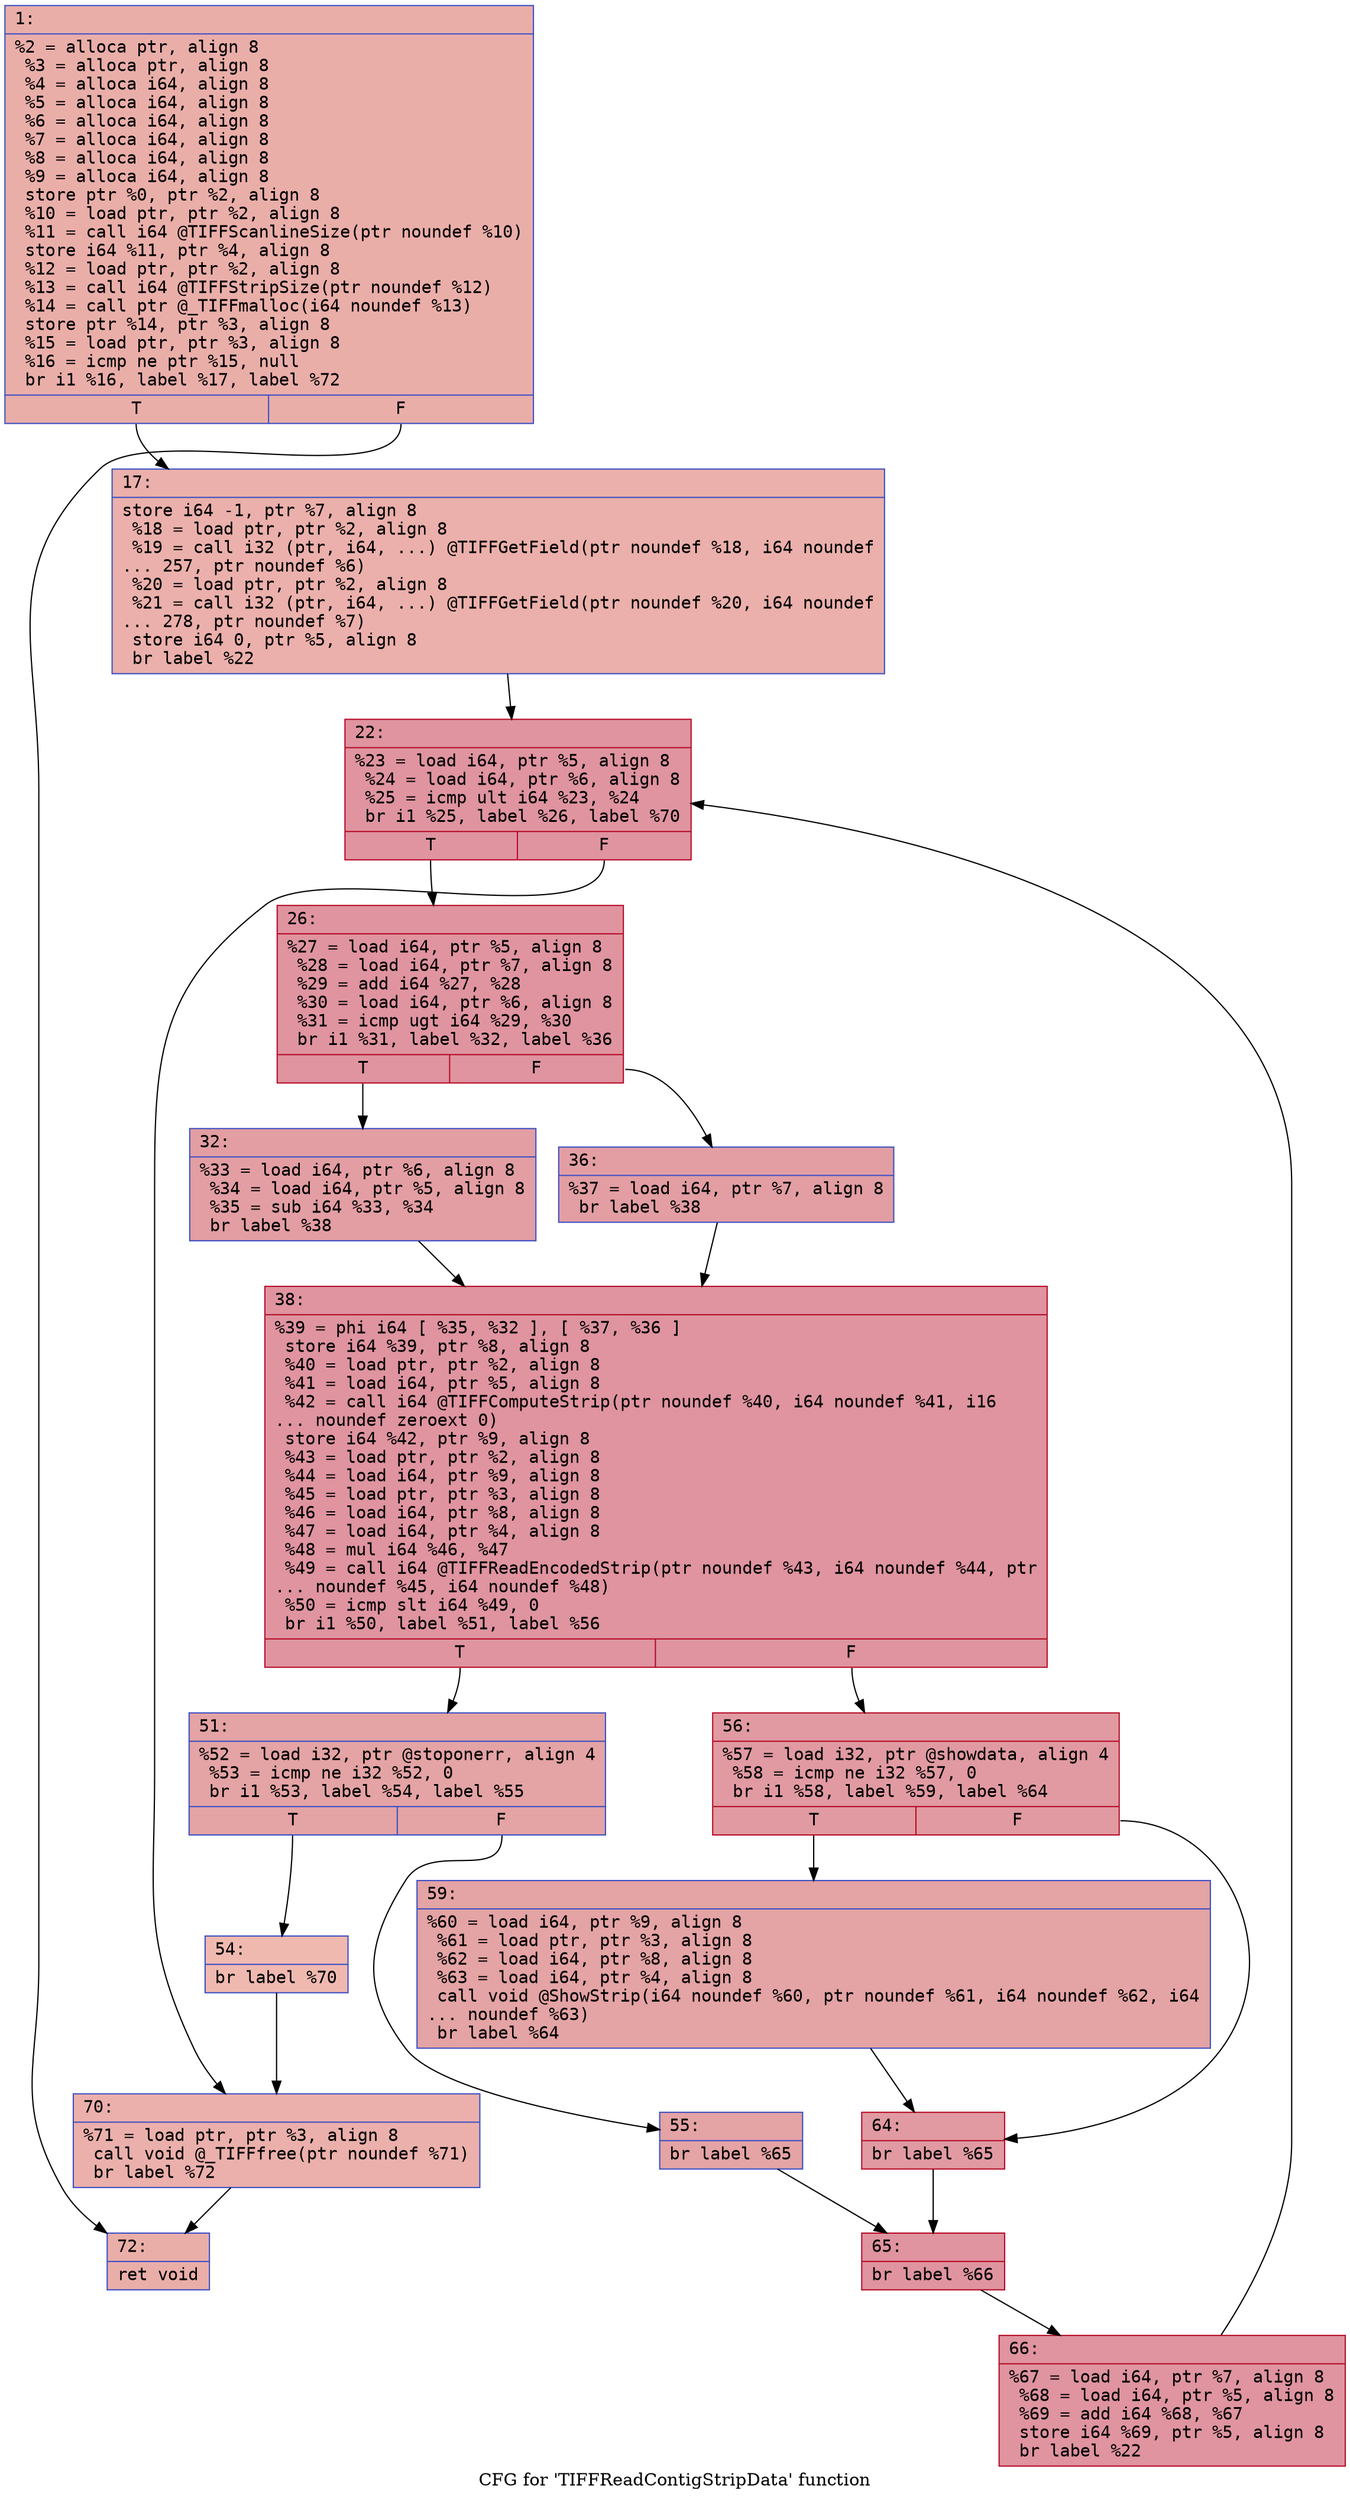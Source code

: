 digraph "CFG for 'TIFFReadContigStripData' function" {
	label="CFG for 'TIFFReadContigStripData' function";

	Node0x600003407980 [shape=record,color="#3d50c3ff", style=filled, fillcolor="#d0473d70" fontname="Courier",label="{1:\l|  %2 = alloca ptr, align 8\l  %3 = alloca ptr, align 8\l  %4 = alloca i64, align 8\l  %5 = alloca i64, align 8\l  %6 = alloca i64, align 8\l  %7 = alloca i64, align 8\l  %8 = alloca i64, align 8\l  %9 = alloca i64, align 8\l  store ptr %0, ptr %2, align 8\l  %10 = load ptr, ptr %2, align 8\l  %11 = call i64 @TIFFScanlineSize(ptr noundef %10)\l  store i64 %11, ptr %4, align 8\l  %12 = load ptr, ptr %2, align 8\l  %13 = call i64 @TIFFStripSize(ptr noundef %12)\l  %14 = call ptr @_TIFFmalloc(i64 noundef %13)\l  store ptr %14, ptr %3, align 8\l  %15 = load ptr, ptr %3, align 8\l  %16 = icmp ne ptr %15, null\l  br i1 %16, label %17, label %72\l|{<s0>T|<s1>F}}"];
	Node0x600003407980:s0 -> Node0x6000034079d0[tooltip="1 -> 17\nProbability 62.50%" ];
	Node0x600003407980:s1 -> Node0x600003407e80[tooltip="1 -> 72\nProbability 37.50%" ];
	Node0x6000034079d0 [shape=record,color="#3d50c3ff", style=filled, fillcolor="#d24b4070" fontname="Courier",label="{17:\l|  store i64 -1, ptr %7, align 8\l  %18 = load ptr, ptr %2, align 8\l  %19 = call i32 (ptr, i64, ...) @TIFFGetField(ptr noundef %18, i64 noundef\l... 257, ptr noundef %6)\l  %20 = load ptr, ptr %2, align 8\l  %21 = call i32 (ptr, i64, ...) @TIFFGetField(ptr noundef %20, i64 noundef\l... 278, ptr noundef %7)\l  store i64 0, ptr %5, align 8\l  br label %22\l}"];
	Node0x6000034079d0 -> Node0x600003407a20[tooltip="17 -> 22\nProbability 100.00%" ];
	Node0x600003407a20 [shape=record,color="#b70d28ff", style=filled, fillcolor="#b70d2870" fontname="Courier",label="{22:\l|  %23 = load i64, ptr %5, align 8\l  %24 = load i64, ptr %6, align 8\l  %25 = icmp ult i64 %23, %24\l  br i1 %25, label %26, label %70\l|{<s0>T|<s1>F}}"];
	Node0x600003407a20:s0 -> Node0x600003407a70[tooltip="22 -> 26\nProbability 96.88%" ];
	Node0x600003407a20:s1 -> Node0x600003407e30[tooltip="22 -> 70\nProbability 3.12%" ];
	Node0x600003407a70 [shape=record,color="#b70d28ff", style=filled, fillcolor="#b70d2870" fontname="Courier",label="{26:\l|  %27 = load i64, ptr %5, align 8\l  %28 = load i64, ptr %7, align 8\l  %29 = add i64 %27, %28\l  %30 = load i64, ptr %6, align 8\l  %31 = icmp ugt i64 %29, %30\l  br i1 %31, label %32, label %36\l|{<s0>T|<s1>F}}"];
	Node0x600003407a70:s0 -> Node0x600003407ac0[tooltip="26 -> 32\nProbability 50.00%" ];
	Node0x600003407a70:s1 -> Node0x600003407b10[tooltip="26 -> 36\nProbability 50.00%" ];
	Node0x600003407ac0 [shape=record,color="#3d50c3ff", style=filled, fillcolor="#be242e70" fontname="Courier",label="{32:\l|  %33 = load i64, ptr %6, align 8\l  %34 = load i64, ptr %5, align 8\l  %35 = sub i64 %33, %34\l  br label %38\l}"];
	Node0x600003407ac0 -> Node0x600003407b60[tooltip="32 -> 38\nProbability 100.00%" ];
	Node0x600003407b10 [shape=record,color="#3d50c3ff", style=filled, fillcolor="#be242e70" fontname="Courier",label="{36:\l|  %37 = load i64, ptr %7, align 8\l  br label %38\l}"];
	Node0x600003407b10 -> Node0x600003407b60[tooltip="36 -> 38\nProbability 100.00%" ];
	Node0x600003407b60 [shape=record,color="#b70d28ff", style=filled, fillcolor="#b70d2870" fontname="Courier",label="{38:\l|  %39 = phi i64 [ %35, %32 ], [ %37, %36 ]\l  store i64 %39, ptr %8, align 8\l  %40 = load ptr, ptr %2, align 8\l  %41 = load i64, ptr %5, align 8\l  %42 = call i64 @TIFFComputeStrip(ptr noundef %40, i64 noundef %41, i16\l... noundef zeroext 0)\l  store i64 %42, ptr %9, align 8\l  %43 = load ptr, ptr %2, align 8\l  %44 = load i64, ptr %9, align 8\l  %45 = load ptr, ptr %3, align 8\l  %46 = load i64, ptr %8, align 8\l  %47 = load i64, ptr %4, align 8\l  %48 = mul i64 %46, %47\l  %49 = call i64 @TIFFReadEncodedStrip(ptr noundef %43, i64 noundef %44, ptr\l... noundef %45, i64 noundef %48)\l  %50 = icmp slt i64 %49, 0\l  br i1 %50, label %51, label %56\l|{<s0>T|<s1>F}}"];
	Node0x600003407b60:s0 -> Node0x600003407bb0[tooltip="38 -> 51\nProbability 37.50%" ];
	Node0x600003407b60:s1 -> Node0x600003407ca0[tooltip="38 -> 56\nProbability 62.50%" ];
	Node0x600003407bb0 [shape=record,color="#3d50c3ff", style=filled, fillcolor="#c32e3170" fontname="Courier",label="{51:\l|  %52 = load i32, ptr @stoponerr, align 4\l  %53 = icmp ne i32 %52, 0\l  br i1 %53, label %54, label %55\l|{<s0>T|<s1>F}}"];
	Node0x600003407bb0:s0 -> Node0x600003407c00[tooltip="51 -> 54\nProbability 3.12%" ];
	Node0x600003407bb0:s1 -> Node0x600003407c50[tooltip="51 -> 55\nProbability 96.88%" ];
	Node0x600003407c00 [shape=record,color="#3d50c3ff", style=filled, fillcolor="#de614d70" fontname="Courier",label="{54:\l|  br label %70\l}"];
	Node0x600003407c00 -> Node0x600003407e30[tooltip="54 -> 70\nProbability 100.00%" ];
	Node0x600003407c50 [shape=record,color="#3d50c3ff", style=filled, fillcolor="#c32e3170" fontname="Courier",label="{55:\l|  br label %65\l}"];
	Node0x600003407c50 -> Node0x600003407d90[tooltip="55 -> 65\nProbability 100.00%" ];
	Node0x600003407ca0 [shape=record,color="#b70d28ff", style=filled, fillcolor="#bb1b2c70" fontname="Courier",label="{56:\l|  %57 = load i32, ptr @showdata, align 4\l  %58 = icmp ne i32 %57, 0\l  br i1 %58, label %59, label %64\l|{<s0>T|<s1>F}}"];
	Node0x600003407ca0:s0 -> Node0x600003407cf0[tooltip="56 -> 59\nProbability 62.50%" ];
	Node0x600003407ca0:s1 -> Node0x600003407d40[tooltip="56 -> 64\nProbability 37.50%" ];
	Node0x600003407cf0 [shape=record,color="#3d50c3ff", style=filled, fillcolor="#c32e3170" fontname="Courier",label="{59:\l|  %60 = load i64, ptr %9, align 8\l  %61 = load ptr, ptr %3, align 8\l  %62 = load i64, ptr %8, align 8\l  %63 = load i64, ptr %4, align 8\l  call void @ShowStrip(i64 noundef %60, ptr noundef %61, i64 noundef %62, i64\l... noundef %63)\l  br label %64\l}"];
	Node0x600003407cf0 -> Node0x600003407d40[tooltip="59 -> 64\nProbability 100.00%" ];
	Node0x600003407d40 [shape=record,color="#b70d28ff", style=filled, fillcolor="#bb1b2c70" fontname="Courier",label="{64:\l|  br label %65\l}"];
	Node0x600003407d40 -> Node0x600003407d90[tooltip="64 -> 65\nProbability 100.00%" ];
	Node0x600003407d90 [shape=record,color="#b70d28ff", style=filled, fillcolor="#b70d2870" fontname="Courier",label="{65:\l|  br label %66\l}"];
	Node0x600003407d90 -> Node0x600003407de0[tooltip="65 -> 66\nProbability 100.00%" ];
	Node0x600003407de0 [shape=record,color="#b70d28ff", style=filled, fillcolor="#b70d2870" fontname="Courier",label="{66:\l|  %67 = load i64, ptr %7, align 8\l  %68 = load i64, ptr %5, align 8\l  %69 = add i64 %68, %67\l  store i64 %69, ptr %5, align 8\l  br label %22\l}"];
	Node0x600003407de0 -> Node0x600003407a20[tooltip="66 -> 22\nProbability 100.00%" ];
	Node0x600003407e30 [shape=record,color="#3d50c3ff", style=filled, fillcolor="#d24b4070" fontname="Courier",label="{70:\l|  %71 = load ptr, ptr %3, align 8\l  call void @_TIFFfree(ptr noundef %71)\l  br label %72\l}"];
	Node0x600003407e30 -> Node0x600003407e80[tooltip="70 -> 72\nProbability 100.00%" ];
	Node0x600003407e80 [shape=record,color="#3d50c3ff", style=filled, fillcolor="#d0473d70" fontname="Courier",label="{72:\l|  ret void\l}"];
}
